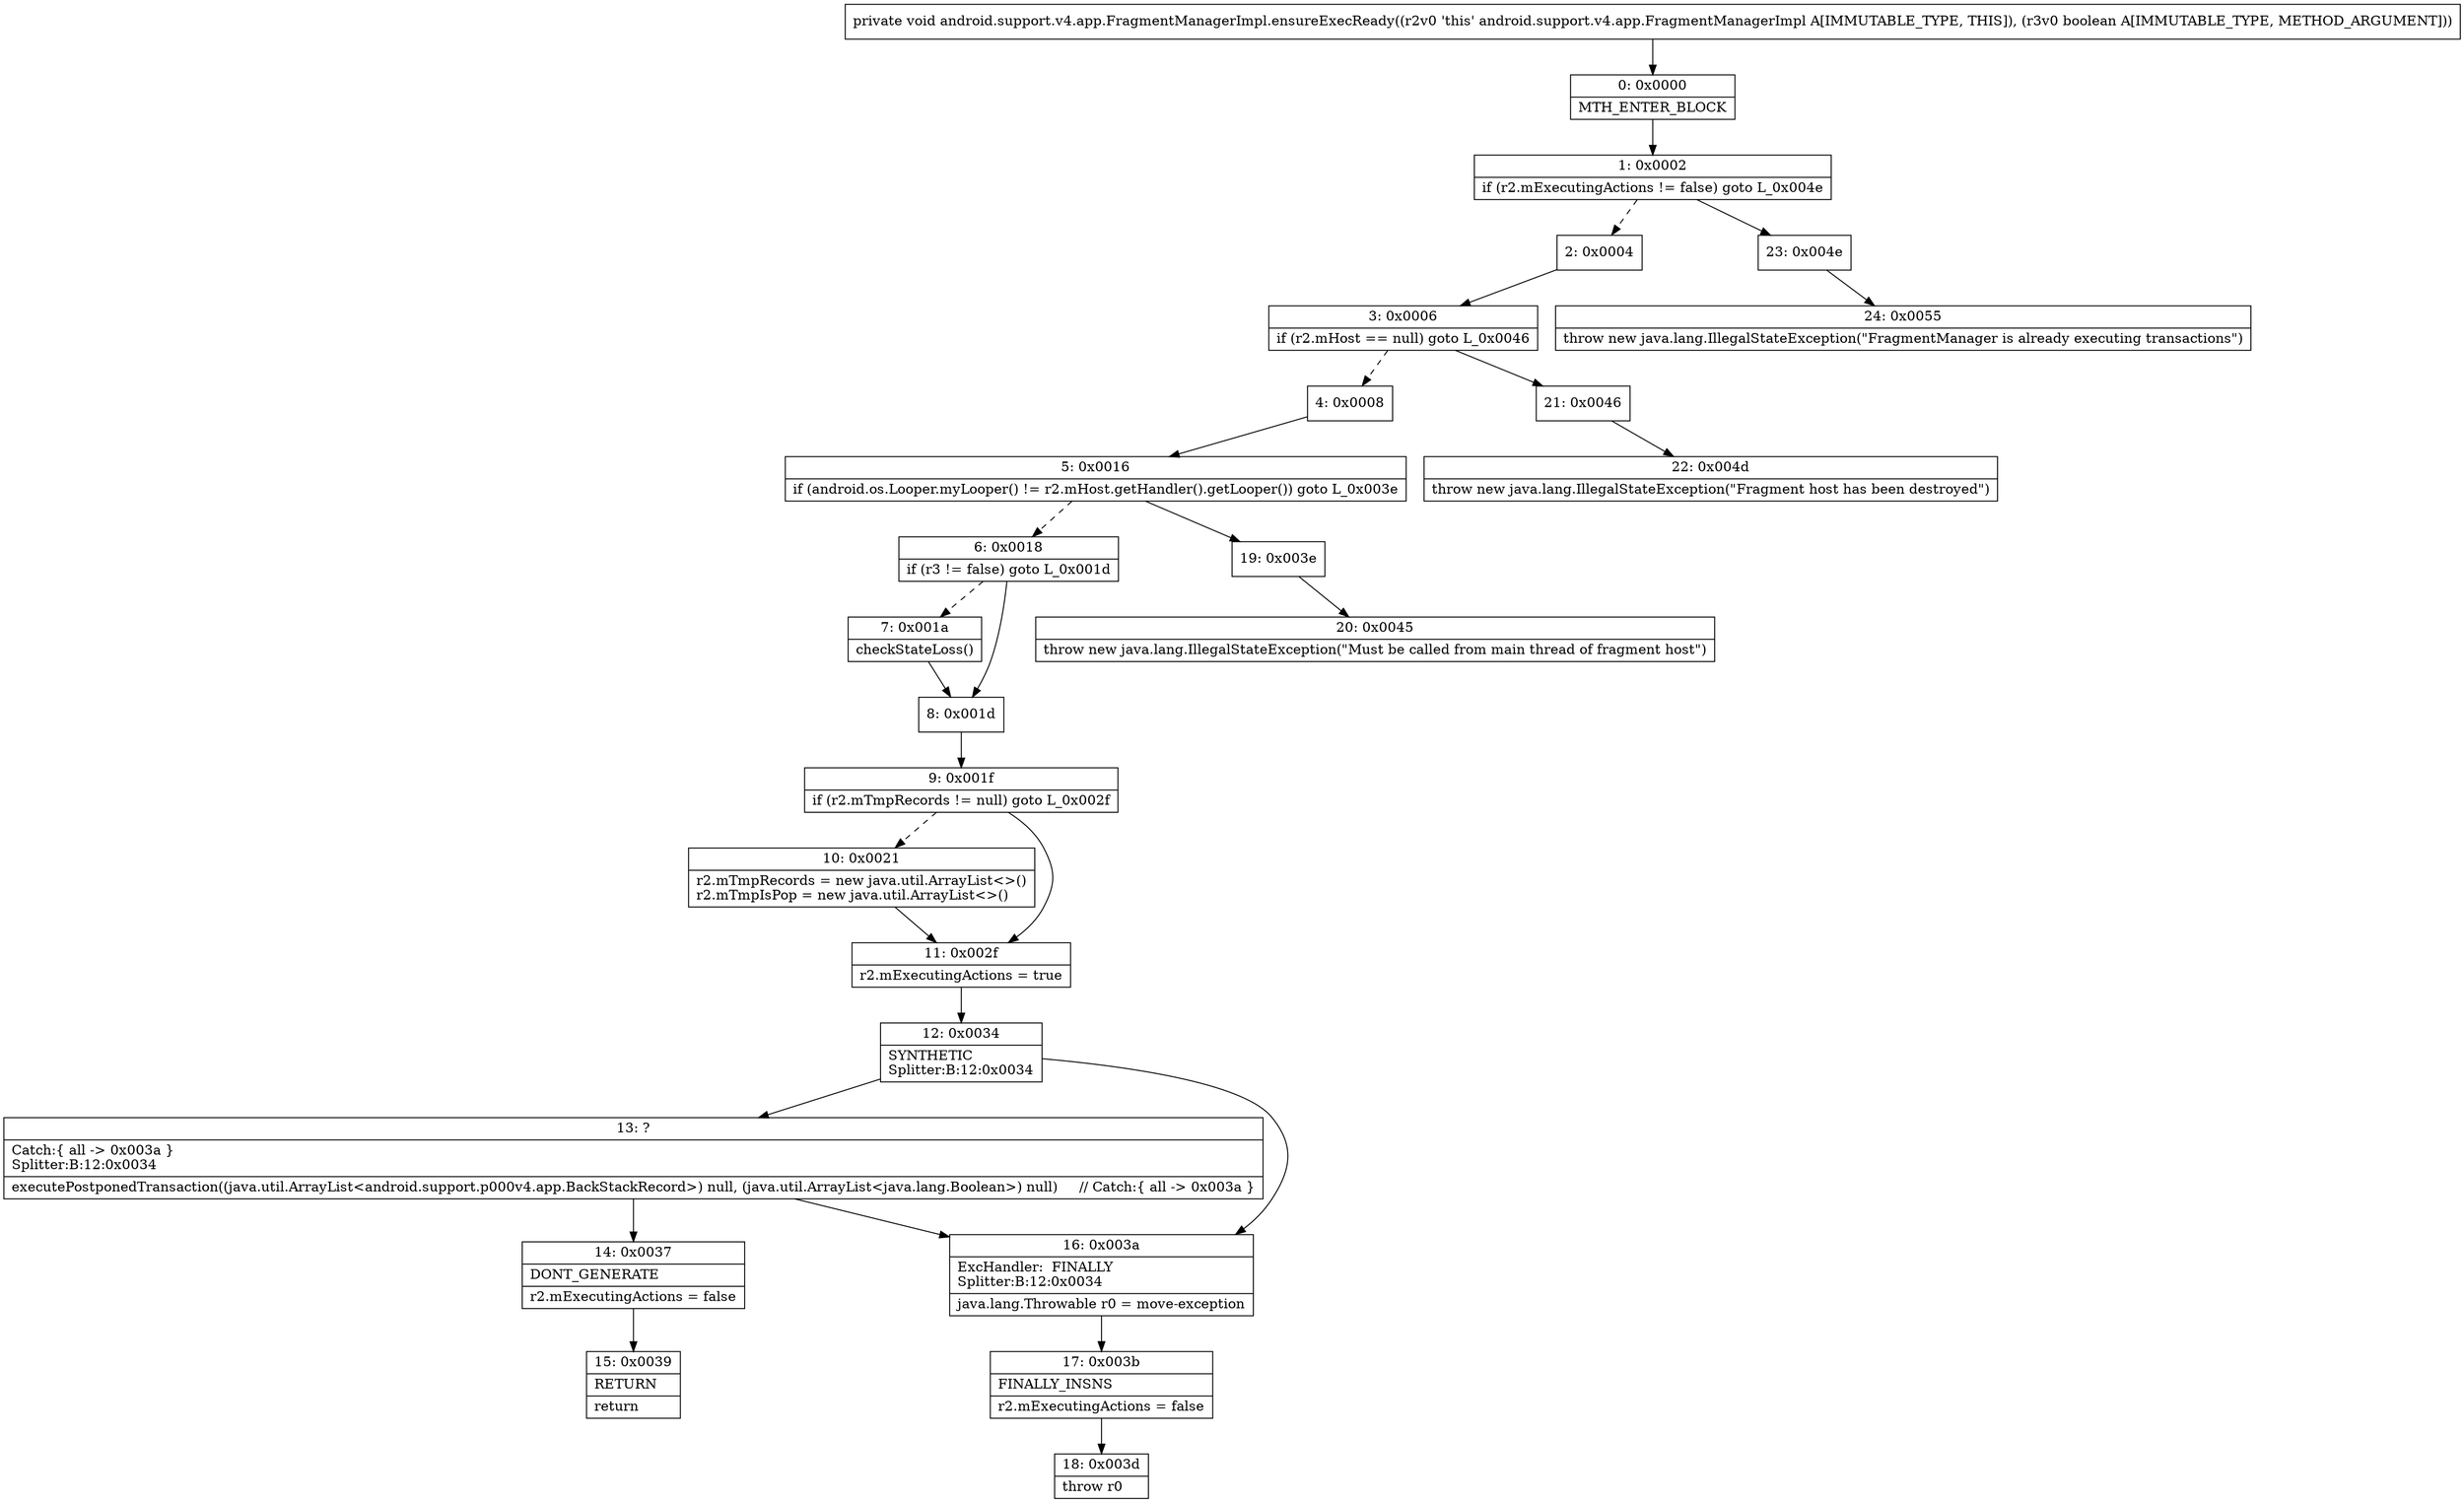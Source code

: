digraph "CFG forandroid.support.v4.app.FragmentManagerImpl.ensureExecReady(Z)V" {
Node_0 [shape=record,label="{0\:\ 0x0000|MTH_ENTER_BLOCK\l}"];
Node_1 [shape=record,label="{1\:\ 0x0002|if (r2.mExecutingActions != false) goto L_0x004e\l}"];
Node_2 [shape=record,label="{2\:\ 0x0004}"];
Node_3 [shape=record,label="{3\:\ 0x0006|if (r2.mHost == null) goto L_0x0046\l}"];
Node_4 [shape=record,label="{4\:\ 0x0008}"];
Node_5 [shape=record,label="{5\:\ 0x0016|if (android.os.Looper.myLooper() != r2.mHost.getHandler().getLooper()) goto L_0x003e\l}"];
Node_6 [shape=record,label="{6\:\ 0x0018|if (r3 != false) goto L_0x001d\l}"];
Node_7 [shape=record,label="{7\:\ 0x001a|checkStateLoss()\l}"];
Node_8 [shape=record,label="{8\:\ 0x001d}"];
Node_9 [shape=record,label="{9\:\ 0x001f|if (r2.mTmpRecords != null) goto L_0x002f\l}"];
Node_10 [shape=record,label="{10\:\ 0x0021|r2.mTmpRecords = new java.util.ArrayList\<\>()\lr2.mTmpIsPop = new java.util.ArrayList\<\>()\l}"];
Node_11 [shape=record,label="{11\:\ 0x002f|r2.mExecutingActions = true\l}"];
Node_12 [shape=record,label="{12\:\ 0x0034|SYNTHETIC\lSplitter:B:12:0x0034\l}"];
Node_13 [shape=record,label="{13\:\ ?|Catch:\{ all \-\> 0x003a \}\lSplitter:B:12:0x0034\l|executePostponedTransaction((java.util.ArrayList\<android.support.p000v4.app.BackStackRecord\>) null, (java.util.ArrayList\<java.lang.Boolean\>) null)     \/\/ Catch:\{ all \-\> 0x003a \}\l}"];
Node_14 [shape=record,label="{14\:\ 0x0037|DONT_GENERATE\l|r2.mExecutingActions = false\l}"];
Node_15 [shape=record,label="{15\:\ 0x0039|RETURN\l|return\l}"];
Node_16 [shape=record,label="{16\:\ 0x003a|ExcHandler:  FINALLY\lSplitter:B:12:0x0034\l|java.lang.Throwable r0 = move\-exception\l}"];
Node_17 [shape=record,label="{17\:\ 0x003b|FINALLY_INSNS\l|r2.mExecutingActions = false\l}"];
Node_18 [shape=record,label="{18\:\ 0x003d|throw r0\l}"];
Node_19 [shape=record,label="{19\:\ 0x003e}"];
Node_20 [shape=record,label="{20\:\ 0x0045|throw new java.lang.IllegalStateException(\"Must be called from main thread of fragment host\")\l}"];
Node_21 [shape=record,label="{21\:\ 0x0046}"];
Node_22 [shape=record,label="{22\:\ 0x004d|throw new java.lang.IllegalStateException(\"Fragment host has been destroyed\")\l}"];
Node_23 [shape=record,label="{23\:\ 0x004e}"];
Node_24 [shape=record,label="{24\:\ 0x0055|throw new java.lang.IllegalStateException(\"FragmentManager is already executing transactions\")\l}"];
MethodNode[shape=record,label="{private void android.support.v4.app.FragmentManagerImpl.ensureExecReady((r2v0 'this' android.support.v4.app.FragmentManagerImpl A[IMMUTABLE_TYPE, THIS]), (r3v0 boolean A[IMMUTABLE_TYPE, METHOD_ARGUMENT])) }"];
MethodNode -> Node_0;
Node_0 -> Node_1;
Node_1 -> Node_2[style=dashed];
Node_1 -> Node_23;
Node_2 -> Node_3;
Node_3 -> Node_4[style=dashed];
Node_3 -> Node_21;
Node_4 -> Node_5;
Node_5 -> Node_6[style=dashed];
Node_5 -> Node_19;
Node_6 -> Node_7[style=dashed];
Node_6 -> Node_8;
Node_7 -> Node_8;
Node_8 -> Node_9;
Node_9 -> Node_10[style=dashed];
Node_9 -> Node_11;
Node_10 -> Node_11;
Node_11 -> Node_12;
Node_12 -> Node_13;
Node_12 -> Node_16;
Node_13 -> Node_14;
Node_13 -> Node_16;
Node_14 -> Node_15;
Node_16 -> Node_17;
Node_17 -> Node_18;
Node_19 -> Node_20;
Node_21 -> Node_22;
Node_23 -> Node_24;
}

